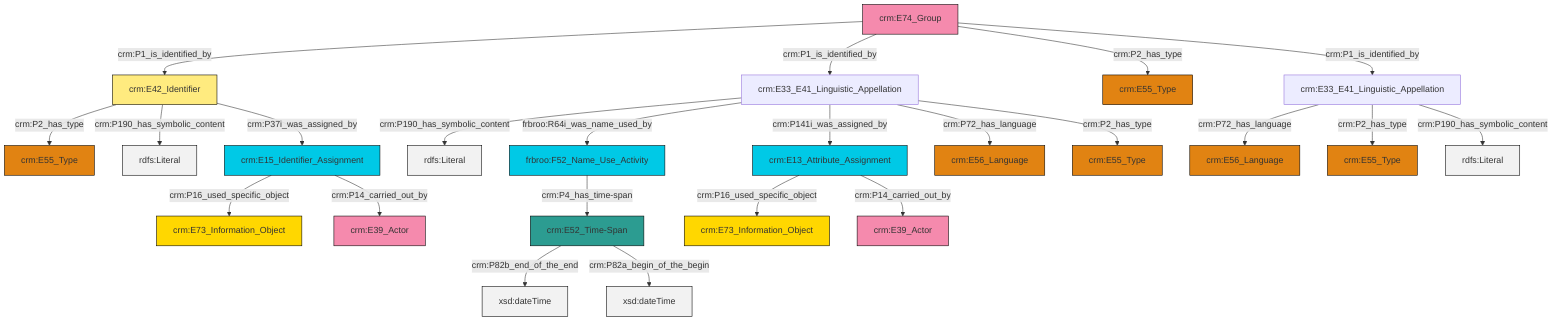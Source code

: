 graph TD
classDef Literal fill:#f2f2f2,stroke:#000000;
classDef CRM_Entity fill:#FFFFFF,stroke:#000000;
classDef Temporal_Entity fill:#00C9E6, stroke:#000000;
classDef Type fill:#E18312, stroke:#000000;
classDef Time-Span fill:#2C9C91, stroke:#000000;
classDef Appellation fill:#FFEB7F, stroke:#000000;
classDef Place fill:#008836, stroke:#000000;
classDef Persistent_Item fill:#B266B2, stroke:#000000;
classDef Conceptual_Object fill:#FFD700, stroke:#000000;
classDef Physical_Thing fill:#D2B48C, stroke:#000000;
classDef Actor fill:#f58aad, stroke:#000000;
classDef PC_Classes fill:#4ce600, stroke:#000000;
classDef Multi fill:#cccccc,stroke:#000000;

0["crm:E74_Group"]:::Actor -->|crm:P1_is_identified_by| 1["crm:E42_Identifier"]:::Appellation
4["crm:E52_Time-Span"]:::Time-Span -->|crm:P82b_end_of_the_end| 5[xsd:dateTime]:::Literal
6["crm:E33_E41_Linguistic_Appellation"]:::Default -->|crm:P190_has_symbolic_content| 7[rdfs:Literal]:::Literal
6["crm:E33_E41_Linguistic_Appellation"]:::Default -->|frbroo:R64i_was_name_used_by| 8["frbroo:F52_Name_Use_Activity"]:::Temporal_Entity
0["crm:E74_Group"]:::Actor -->|crm:P1_is_identified_by| 6["crm:E33_E41_Linguistic_Appellation"]:::Default
0["crm:E74_Group"]:::Actor -->|crm:P2_has_type| 9["crm:E55_Type"]:::Type
6["crm:E33_E41_Linguistic_Appellation"]:::Default -->|crm:P141i_was_assigned_by| 10["crm:E13_Attribute_Assignment"]:::Temporal_Entity
11["crm:E15_Identifier_Assignment"]:::Temporal_Entity -->|crm:P16_used_specific_object| 12["crm:E73_Information_Object"]:::Conceptual_Object
1["crm:E42_Identifier"]:::Appellation -->|crm:P2_has_type| 15["crm:E55_Type"]:::Type
6["crm:E33_E41_Linguistic_Appellation"]:::Default -->|crm:P72_has_language| 13["crm:E56_Language"]:::Type
21["crm:E33_E41_Linguistic_Appellation"]:::Default -->|crm:P72_has_language| 22["crm:E56_Language"]:::Type
11["crm:E15_Identifier_Assignment"]:::Temporal_Entity -->|crm:P14_carried_out_by| 23["crm:E39_Actor"]:::Actor
6["crm:E33_E41_Linguistic_Appellation"]:::Default -->|crm:P2_has_type| 2["crm:E55_Type"]:::Type
1["crm:E42_Identifier"]:::Appellation -->|crm:P190_has_symbolic_content| 24[rdfs:Literal]:::Literal
21["crm:E33_E41_Linguistic_Appellation"]:::Default -->|crm:P2_has_type| 17["crm:E55_Type"]:::Type
1["crm:E42_Identifier"]:::Appellation -->|crm:P37i_was_assigned_by| 11["crm:E15_Identifier_Assignment"]:::Temporal_Entity
0["crm:E74_Group"]:::Actor -->|crm:P1_is_identified_by| 21["crm:E33_E41_Linguistic_Appellation"]:::Default
8["frbroo:F52_Name_Use_Activity"]:::Temporal_Entity -->|crm:P4_has_time-span| 4["crm:E52_Time-Span"]:::Time-Span
4["crm:E52_Time-Span"]:::Time-Span -->|crm:P82a_begin_of_the_begin| 34[xsd:dateTime]:::Literal
21["crm:E33_E41_Linguistic_Appellation"]:::Default -->|crm:P190_has_symbolic_content| 35[rdfs:Literal]:::Literal
10["crm:E13_Attribute_Assignment"]:::Temporal_Entity -->|crm:P16_used_specific_object| 19["crm:E73_Information_Object"]:::Conceptual_Object
10["crm:E13_Attribute_Assignment"]:::Temporal_Entity -->|crm:P14_carried_out_by| 30["crm:E39_Actor"]:::Actor